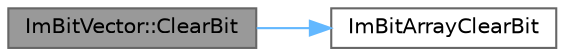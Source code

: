 digraph "ImBitVector::ClearBit"
{
 // LATEX_PDF_SIZE
  bgcolor="transparent";
  edge [fontname=Helvetica,fontsize=10,labelfontname=Helvetica,labelfontsize=10];
  node [fontname=Helvetica,fontsize=10,shape=box,height=0.2,width=0.4];
  rankdir="LR";
  Node1 [id="Node000001",label="ImBitVector::ClearBit",height=0.2,width=0.4,color="gray40", fillcolor="grey60", style="filled", fontcolor="black",tooltip=" "];
  Node1 -> Node2 [id="edge1_Node000001_Node000002",color="steelblue1",style="solid",tooltip=" "];
  Node2 [id="Node000002",label="ImBitArrayClearBit",height=0.2,width=0.4,color="grey40", fillcolor="white", style="filled",URL="$imgui__internal_8h.html#a24a25a6ab6d96d3b49a6a38a52cfa22d",tooltip=" "];
}
